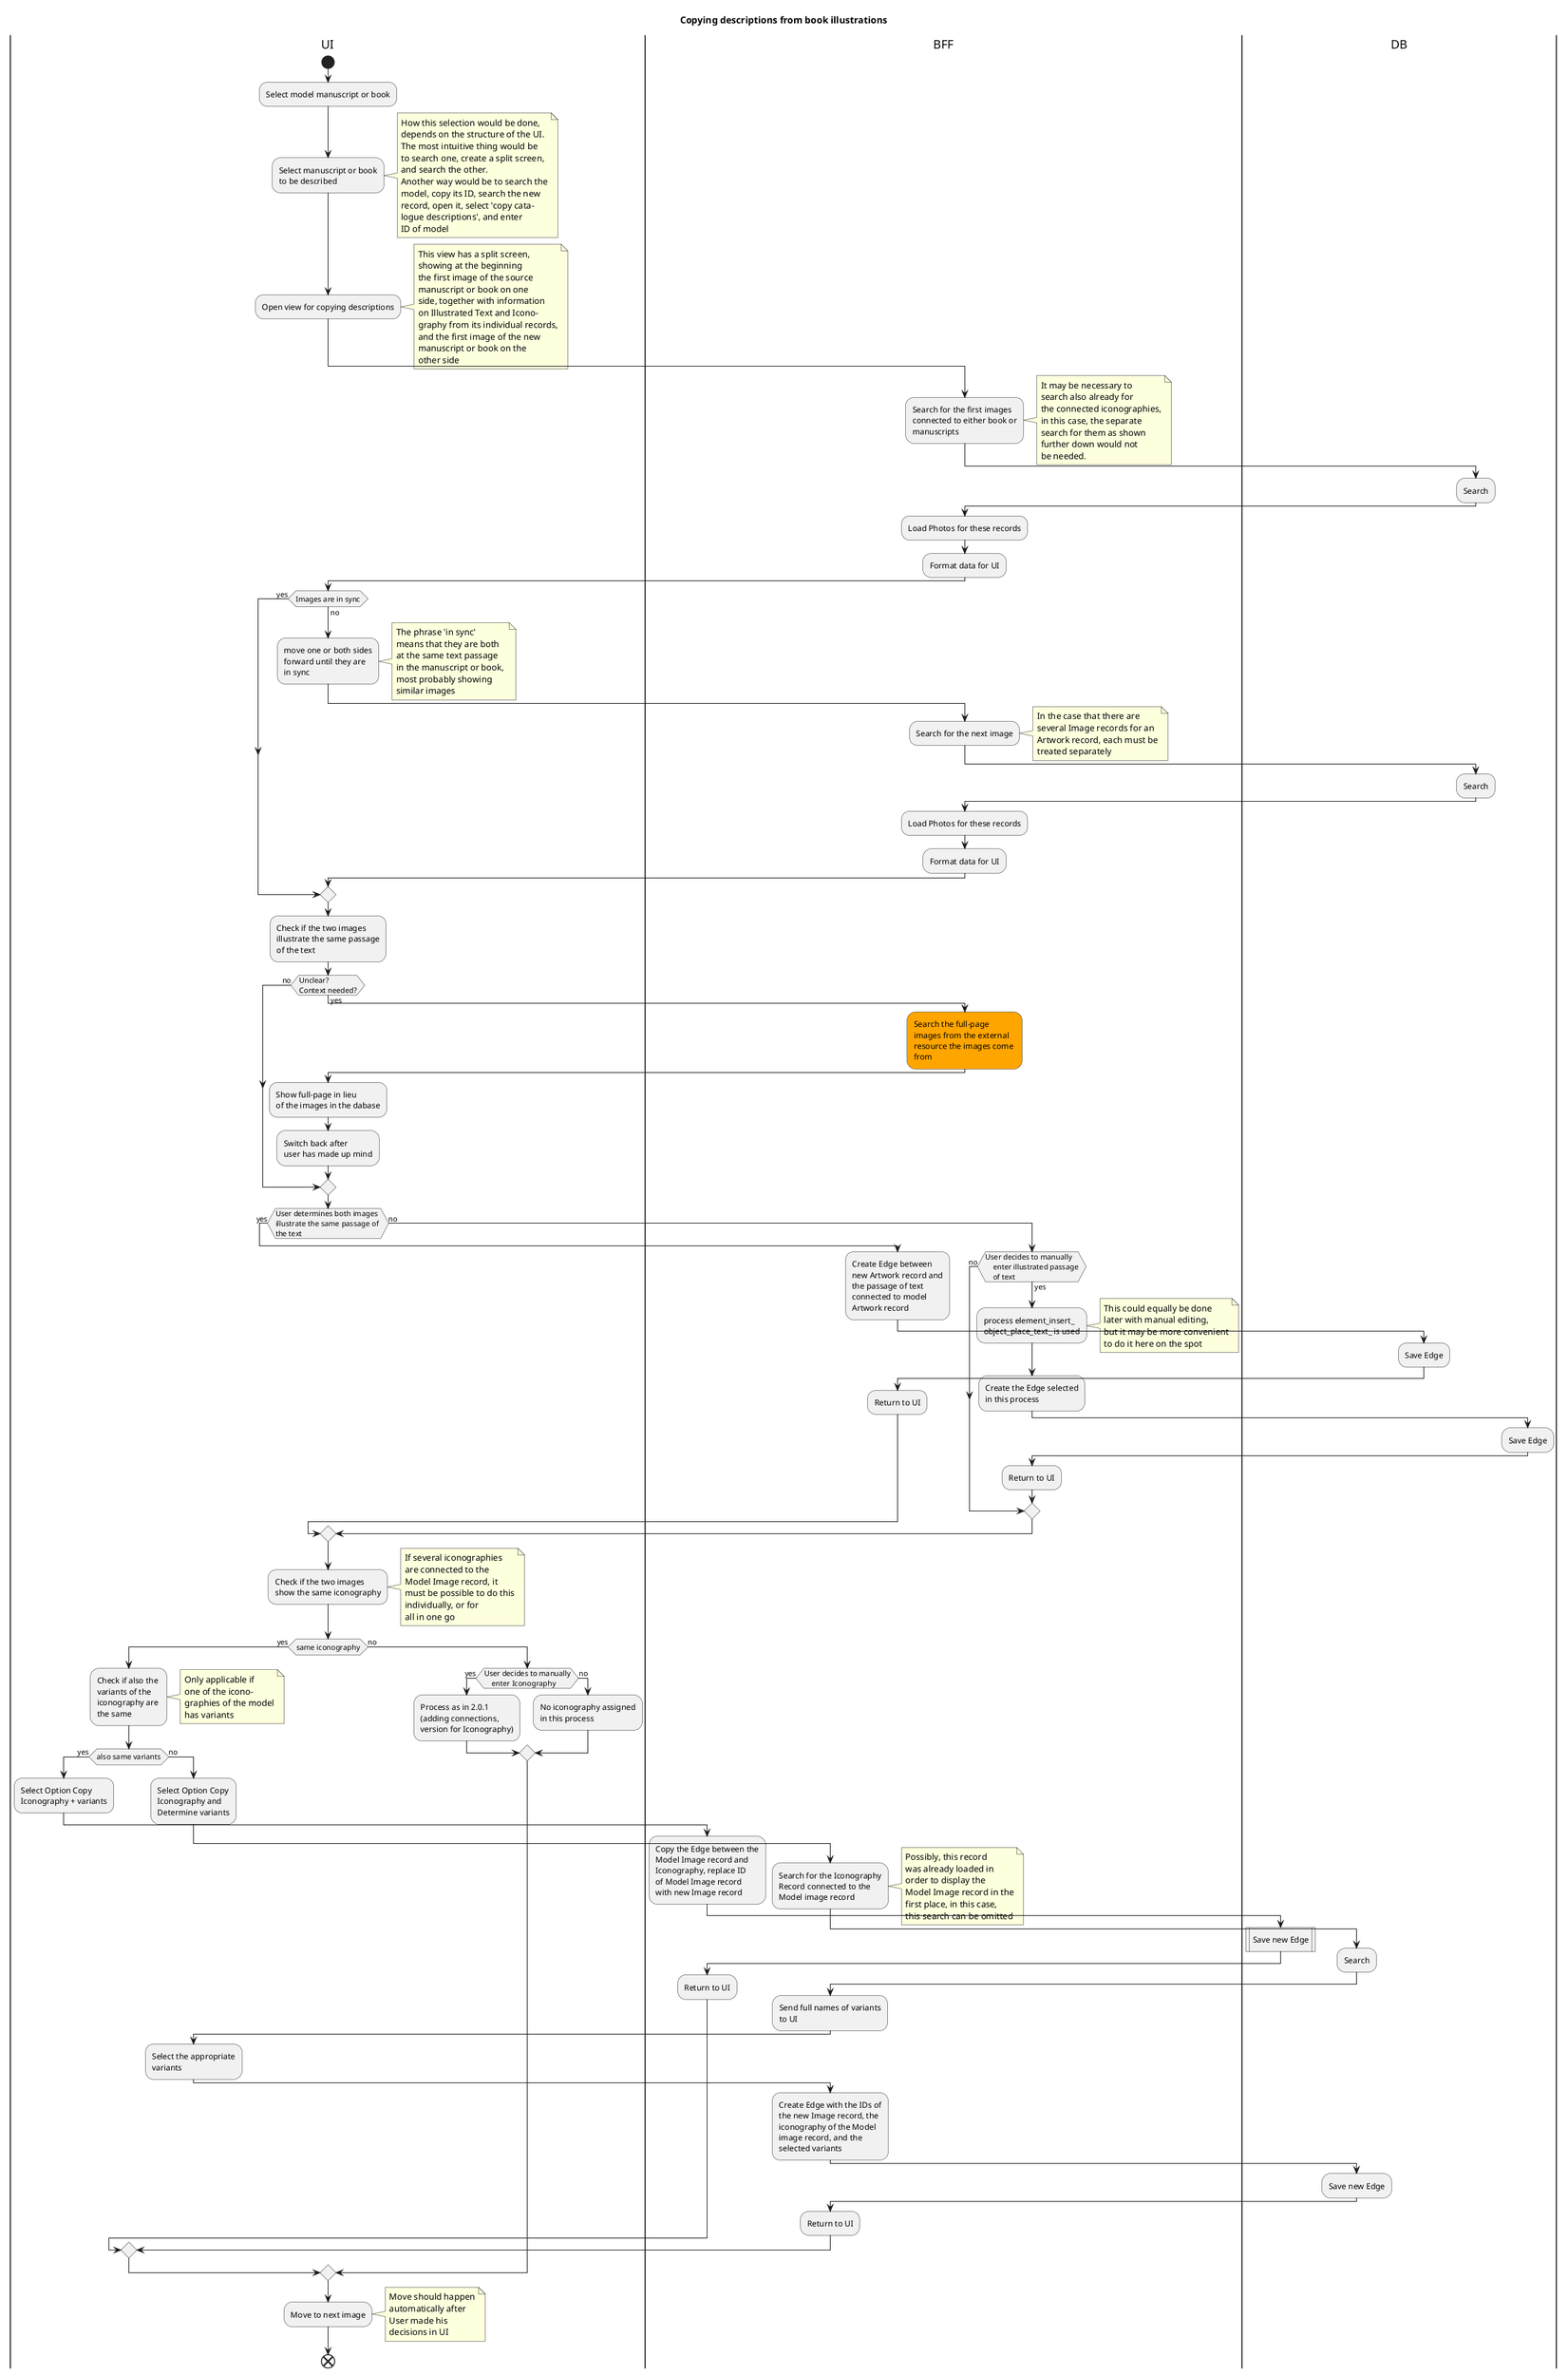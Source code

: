 @startuml
title Copying descriptions from book illustrations
|UI|
start
:Select model manuscript or book;
:Select manuscript or book
to be described;
note right
How this selection would be done, 
depends on the structure of the UI.
The most intuitive thing would be 
to search one, create a split screen,
and search the other. 
Another way would be to search the
model, copy its ID, search the new
record, open it, select 'copy cata-
logue descriptions', and enter 
ID of model
end note
:Open view for copying descriptions;
note right
This view has a split screen, 
showing at the beginning
the first image of the source
manuscript or book on one 
side, together with information
on Illustrated Text and Icono-
graphy from its individual records,
and the first image of the new
manuscript or book on the 
other side
endnote

|BFF|
:Search for the first images
connected to either book or
manuscripts;
note right
It may be necessary to 
search also already for 
the connected iconographies,
in this case, the separate
search for them as shown
further down would not 
be needed.
end note
|DB|
:Search;
|BFF|
:Load Photos for these records;
:Format data for UI;
|UI|
if (Images are in sync) then (yes)
else (no)
    :move one or both sides
    forward until they are
    in sync;
    note right
    The phrase 'in sync'
    means that they are both
    at the same text passage 
    in the manuscript or book, 
    most probably showing 
    similar images
    end note
    |BFF|
    :Search for the next image;
    note right
    In the case that there are
    several Image records for an 
    Artwork record, each must be
    treated separately
    end note
    |DB|
    :Search;
    |BFF|
    :Load Photos for these records;
    :Format data for UI;
end if
|UI|
:Check if the two images
illustrate the same passage
of the text;
if (Unclear?
Context needed?) then (yes)
    |BFF|
    #orange:Search the full-page
    images from the external 
    resource the images come 
    from;
    |UI|
    :Show full-page in lieu 
    of the images in the dabase;
    :Switch back after
    user has made up mind;
else (no)
end if 
if (User determines both images
illustrate the same passage of 
the text) then (yes)
    |BFF|
    :Create Edge between
    new Artwork record and
    the passage of text
    connected to model
    Artwork record;
    |DB|
    :Save Edge;
    |BFF|
    :Return to UI;
else (no)
    if (User decides to manually
    enter illustrated passage
    of text) then (yes)
        :process element_insert_
        object_place_text_ is used;
        note right 
        This could equally be done
        later with manual editing,
        but it may be more convenient
        to do it here on the spot
        end note
        |BFF|
        :Create the Edge selected
        in this process;
        |DB|
        :Save Edge;
        |BFF|
        :Return to UI;
        |UI|
    else (no)
    end if 
end if 
:Check if the two images
show the same iconography;
note right
If several iconographies
are connected to the 
Model Image record, it
must be possible to do this
individually, or for
all in one go
end note 
if (same iconography) then (yes)
    :Check if also the 
    variants of the
    iconography are 
    the same;
    note right
    Only applicable if
    one of the icono-
    graphies of the model
    has variants
    endnote
    if (also same variants) then (yes)
        :Select Option Copy 
        Iconography + variants;
        |BFF|
        :Copy the Edge between the 
        Model Image record and 
        Iconography, replace ID
        of Model Image record
        with new Image record;
        |DB|
        :Save new Edge|
        |BFF|
        :Return to UI;
        |UI|
    else (no)
        :Select Option Copy
        Iconography and 
        Determine variants;
        |BFF|
        :Search for the Iconography
        Record connected to the 
        Model image record;
        note right
        Possibly, this record
        was already loaded in 
        order to display the 
        Model Image record in the
        first place, in this case,
        this search can be omitted
        end note 
        |DB|
        :Search;
        |BFF|
        :Send full names of variants
        to UI;
        |UI|
        :Select the appropriate
        variants;
        |BFF|
        :Create Edge with the IDs of 
        the new Image record, the 
        iconography of the Model 
        image record, and the 
        selected variants;
        |DB|
        :Save new Edge;
        |BFF|
        :Return to UI;
        |UI|
    end if
else (no)
    if (User decides to manually
    enter Iconography) then (yes)
        :Process as in 2.0.1
        (adding connections, 
        version for Iconography);
    else (no)
        :No iconography assigned
        in this process;
    end if 
end if
:Move to next image;
note right
Move should happen
automatically after
User made his 
decisions in UI
end note
end
@enduml


